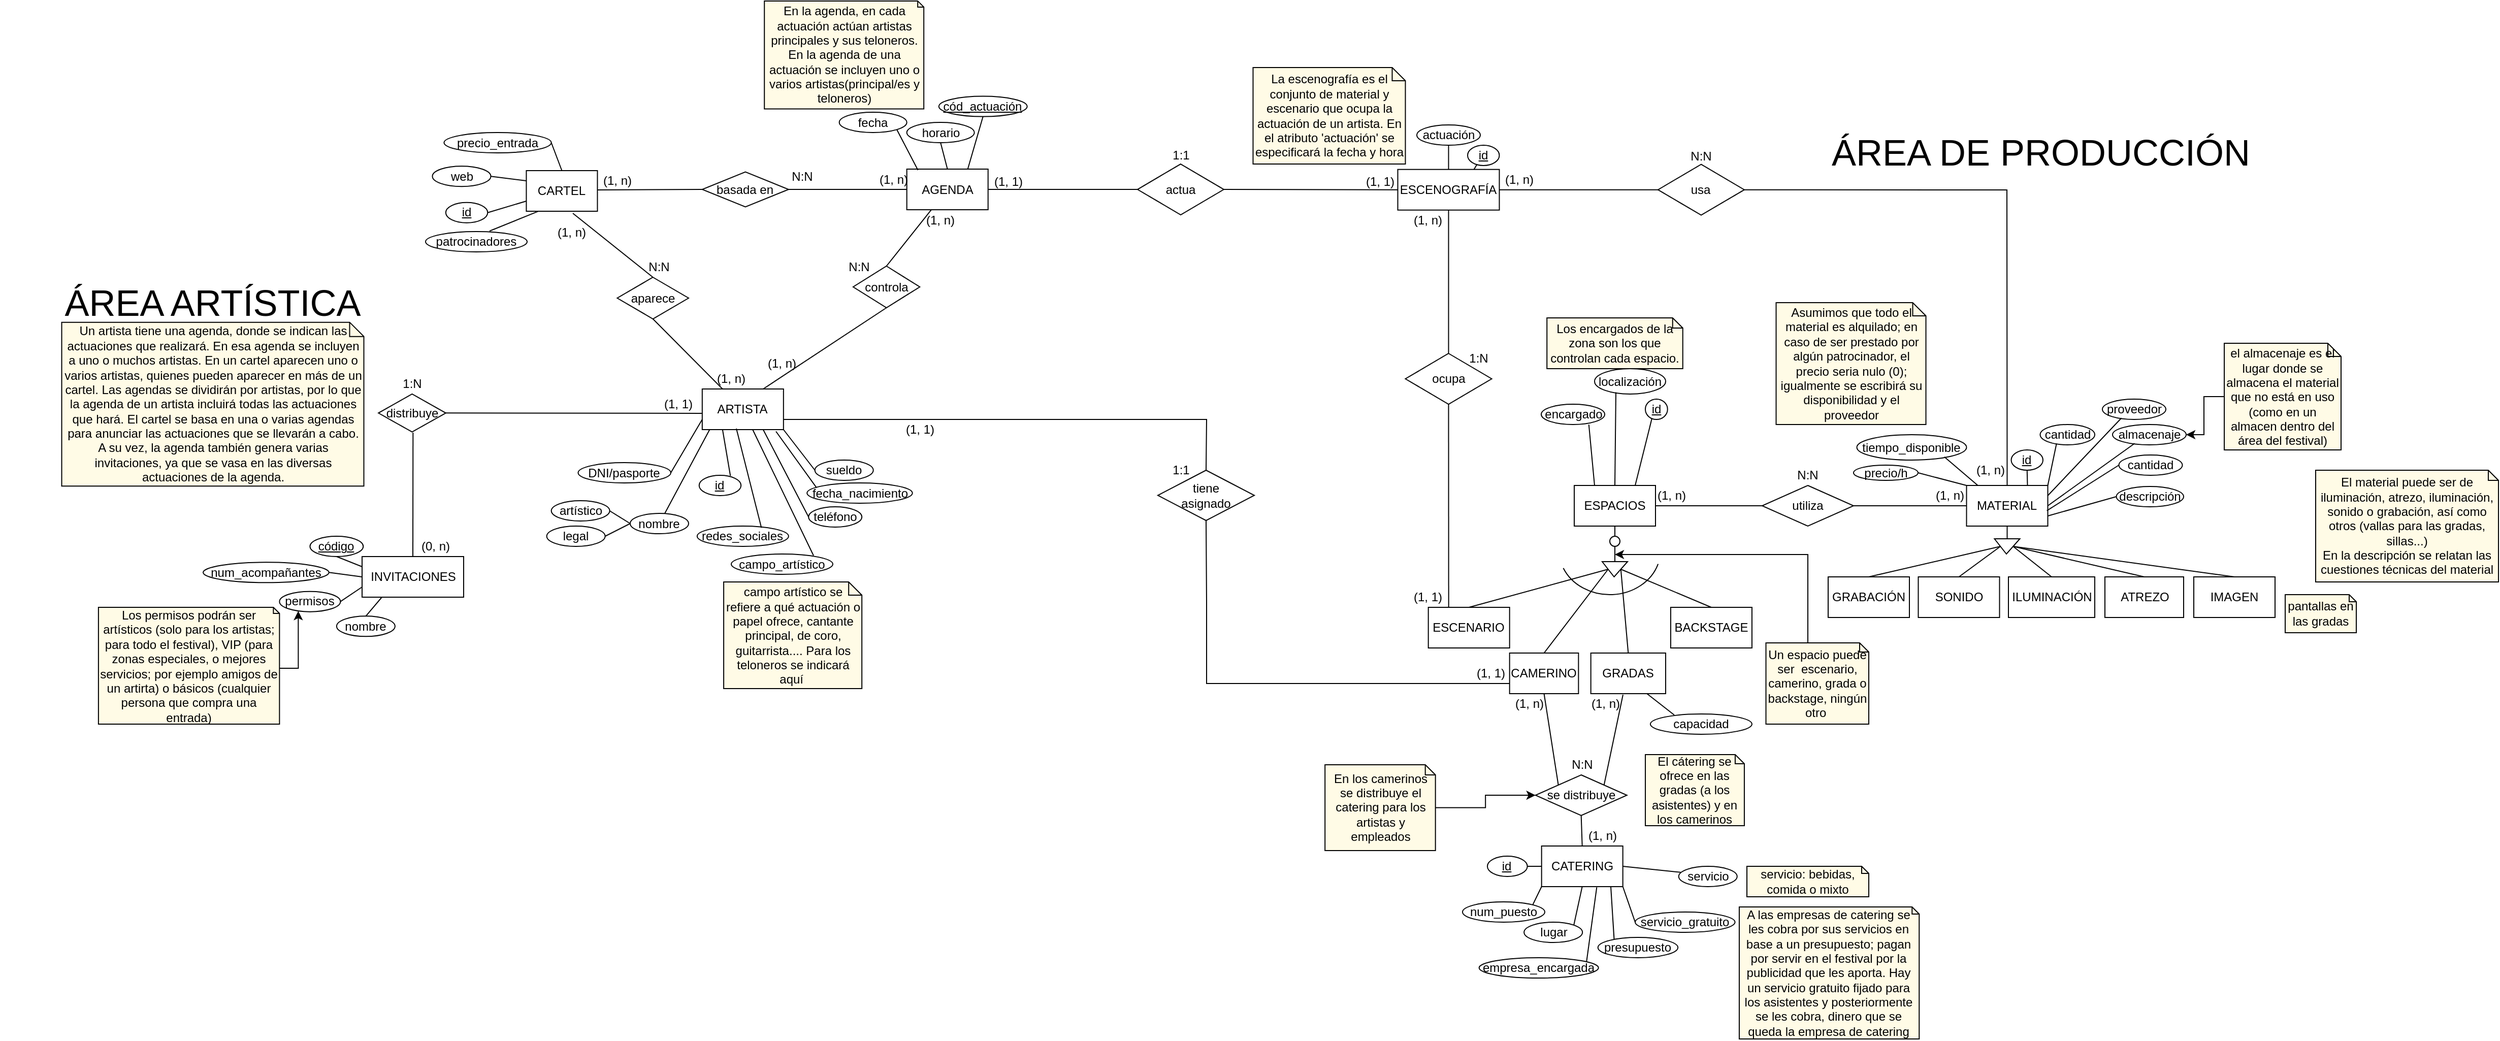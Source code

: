 <mxfile version="14.6.6" type="device"><diagram id="wHpsSQKOxJFCnORs4FpX" name="Page-1"><mxGraphModel dx="1376" dy="1711" grid="1" gridSize="10" guides="1" tooltips="1" connect="1" arrows="1" fold="1" page="1" pageScale="1" pageWidth="827" pageHeight="1169" math="0" shadow="0"><root><mxCell id="0"/><mxCell id="1" parent="0"/><mxCell id="lAFr23rKKSuZjU2SJJOA-1" value="ARTISTA" style="rounded=0;whiteSpace=wrap;html=1;" parent="1" vertex="1"><mxGeometry x="291.42" y="270" width="80" height="40" as="geometry"/></mxCell><mxCell id="lAFr23rKKSuZjU2SJJOA-2" value="CARTEL" style="rounded=0;whiteSpace=wrap;html=1;" parent="1" vertex="1"><mxGeometry x="118.23" y="55" width="70" height="40" as="geometry"/></mxCell><mxCell id="lAFr23rKKSuZjU2SJJOA-3" value="INVITACIONES" style="rounded=0;whiteSpace=wrap;html=1;" parent="1" vertex="1"><mxGeometry x="-43.5" y="435" width="100" height="40" as="geometry"/></mxCell><mxCell id="lAFr23rKKSuZjU2SJJOA-4" value="AGENDA" style="rounded=0;whiteSpace=wrap;html=1;" parent="1" vertex="1"><mxGeometry x="492.85" y="53.51" width="80" height="40" as="geometry"/></mxCell><mxCell id="lAFr23rKKSuZjU2SJJOA-45" value="MATERIAL" style="rounded=0;whiteSpace=wrap;html=1;" parent="1" vertex="1"><mxGeometry x="1536.25" y="365" width="80" height="40" as="geometry"/></mxCell><mxCell id="lAFr23rKKSuZjU2SJJOA-46" value="SONIDO" style="rounded=0;whiteSpace=wrap;html=1;" parent="1" vertex="1"><mxGeometry x="1488.75" y="455" width="80" height="40" as="geometry"/></mxCell><mxCell id="lAFr23rKKSuZjU2SJJOA-47" value="GRABACIÓN" style="rounded=0;whiteSpace=wrap;html=1;" parent="1" vertex="1"><mxGeometry x="1400" y="455" width="80" height="40" as="geometry"/></mxCell><mxCell id="lAFr23rKKSuZjU2SJJOA-48" value="ILUMINACIÓN" style="rounded=0;whiteSpace=wrap;html=1;" parent="1" vertex="1"><mxGeometry x="1577.5" y="455" width="85" height="40" as="geometry"/></mxCell><mxCell id="lAFr23rKKSuZjU2SJJOA-49" value="ESPACIOS" style="rounded=0;whiteSpace=wrap;html=1;" parent="1" vertex="1"><mxGeometry x="1150" y="365" width="80" height="40" as="geometry"/></mxCell><mxCell id="lAFr23rKKSuZjU2SJJOA-50" value="ESCENARIO" style="rounded=0;whiteSpace=wrap;html=1;" parent="1" vertex="1"><mxGeometry x="1006.34" y="485" width="80" height="40" as="geometry"/></mxCell><mxCell id="lAFr23rKKSuZjU2SJJOA-51" value="GRADAS" style="rounded=0;whiteSpace=wrap;html=1;" parent="1" vertex="1"><mxGeometry x="1166.34" y="530" width="73.66" height="40" as="geometry"/></mxCell><mxCell id="lAFr23rKKSuZjU2SJJOA-52" value="BACKSTAGE" style="rounded=0;whiteSpace=wrap;html=1;" parent="1" vertex="1"><mxGeometry x="1244.97" y="485" width="80" height="40" as="geometry"/></mxCell><mxCell id="lAFr23rKKSuZjU2SJJOA-53" value="CATERING" style="rounded=0;whiteSpace=wrap;html=1;" parent="1" vertex="1"><mxGeometry x="1117.84" y="720" width="80" height="40" as="geometry"/></mxCell><mxCell id="lAFr23rKKSuZjU2SJJOA-54" value="ESCENOGRAFÍA" style="rounded=0;whiteSpace=wrap;html=1;" parent="1" vertex="1"><mxGeometry x="976.25" y="53.84" width="100" height="40" as="geometry"/></mxCell><mxCell id="lAFr23rKKSuZjU2SJJOA-55" value="" style="endArrow=none;html=1;rounded=0;exitX=0.5;exitY=1;exitDx=0;exitDy=0;startArrow=none;" parent="1" source="ZpnFqnNZQAsO4K6QBseK-27" target="lAFr23rKKSuZjU2SJJOA-56" edge="1"><mxGeometry relative="1" as="geometry"><mxPoint x="1180" y="415" as="sourcePoint"/><mxPoint x="1190" y="425" as="targetPoint"/></mxGeometry></mxCell><mxCell id="lAFr23rKKSuZjU2SJJOA-56" value="" style="verticalLabelPosition=bottom;verticalAlign=top;html=1;shape=mxgraph.basic.acute_triangle;dx=0.53;rotation=-180;" parent="1" vertex="1"><mxGeometry x="1177.5" y="440" width="25" height="15" as="geometry"/></mxCell><mxCell id="lAFr23rKKSuZjU2SJJOA-57" value="" style="endArrow=none;html=1;rounded=0;exitX=0;exitY=0;exitDx=6.625;exitDy=7.5;exitPerimeter=0;entryX=0.5;entryY=0;entryDx=0;entryDy=0;" parent="1" source="lAFr23rKKSuZjU2SJJOA-56" target="lAFr23rKKSuZjU2SJJOA-51" edge="1"><mxGeometry relative="1" as="geometry"><mxPoint x="1130" y="455" as="sourcePoint"/><mxPoint x="1290" y="455" as="targetPoint"/></mxGeometry></mxCell><mxCell id="lAFr23rKKSuZjU2SJJOA-58" value="" style="endArrow=none;html=1;rounded=0;exitX=0;exitY=0;exitDx=19.125;exitDy=7.5;exitPerimeter=0;entryX=0.5;entryY=0;entryDx=0;entryDy=0;" parent="1" source="lAFr23rKKSuZjU2SJJOA-56" target="lAFr23rKKSuZjU2SJJOA-50" edge="1"><mxGeometry relative="1" as="geometry"><mxPoint x="1130" y="455" as="sourcePoint"/><mxPoint x="1290" y="455" as="targetPoint"/></mxGeometry></mxCell><mxCell id="lAFr23rKKSuZjU2SJJOA-59" value="" style="endArrow=none;html=1;rounded=0;entryX=0.5;entryY=0;entryDx=0;entryDy=0;exitX=0;exitY=0;exitDx=6.625;exitDy=7.5;exitPerimeter=0;" parent="1" source="lAFr23rKKSuZjU2SJJOA-56" target="lAFr23rKKSuZjU2SJJOA-52" edge="1"><mxGeometry relative="1" as="geometry"><mxPoint x="1200" y="455" as="sourcePoint"/><mxPoint x="1290" y="455" as="targetPoint"/></mxGeometry></mxCell><mxCell id="lAFr23rKKSuZjU2SJJOA-60" value="utiliza" style="shape=rhombus;perimeter=rhombusPerimeter;whiteSpace=wrap;html=1;align=center;" parent="1" vertex="1"><mxGeometry x="1335" y="365" width="90" height="40" as="geometry"/></mxCell><mxCell id="lAFr23rKKSuZjU2SJJOA-61" value="" style="endArrow=none;html=1;rounded=0;exitX=0.5;exitY=1;exitDx=0;exitDy=0;" parent="1" source="lAFr23rKKSuZjU2SJJOA-45" target="lAFr23rKKSuZjU2SJJOA-62" edge="1"><mxGeometry relative="1" as="geometry"><mxPoint x="1558.75" y="457.5" as="sourcePoint"/><mxPoint x="1558.75" y="477.5" as="targetPoint"/></mxGeometry></mxCell><mxCell id="lAFr23rKKSuZjU2SJJOA-62" value="" style="verticalLabelPosition=bottom;verticalAlign=top;html=1;shape=mxgraph.basic.acute_triangle;dx=0.53;rotation=-180;" parent="1" vertex="1"><mxGeometry x="1563.75" y="417.5" width="25" height="15" as="geometry"/></mxCell><mxCell id="lAFr23rKKSuZjU2SJJOA-63" value="" style="endArrow=none;html=1;rounded=0;exitX=0;exitY=0;exitDx=19.125;exitDy=7.5;exitPerimeter=0;entryX=0.5;entryY=0;entryDx=0;entryDy=0;" parent="1" source="lAFr23rKKSuZjU2SJJOA-62" target="lAFr23rKKSuZjU2SJJOA-46" edge="1"><mxGeometry relative="1" as="geometry"><mxPoint x="1526.25" y="497.5" as="sourcePoint"/><mxPoint x="1586.25" y="497.5" as="targetPoint"/></mxGeometry></mxCell><mxCell id="lAFr23rKKSuZjU2SJJOA-64" value="" style="endArrow=none;html=1;rounded=0;exitX=0;exitY=0;exitDx=19.125;exitDy=7.5;exitPerimeter=0;entryX=0.5;entryY=0;entryDx=0;entryDy=0;" parent="1" source="lAFr23rKKSuZjU2SJJOA-62" target="lAFr23rKKSuZjU2SJJOA-47" edge="1"><mxGeometry relative="1" as="geometry"><mxPoint x="1526.25" y="497.5" as="sourcePoint"/><mxPoint x="1496.25" y="497.5" as="targetPoint"/></mxGeometry></mxCell><mxCell id="lAFr23rKKSuZjU2SJJOA-65" value="" style="endArrow=none;html=1;rounded=0;entryX=0.5;entryY=0;entryDx=0;entryDy=0;exitX=0;exitY=0;exitDx=6.625;exitDy=7.5;exitPerimeter=0;" parent="1" source="lAFr23rKKSuZjU2SJJOA-62" target="lAFr23rKKSuZjU2SJJOA-48" edge="1"><mxGeometry relative="1" as="geometry"><mxPoint x="1596.25" y="497.5" as="sourcePoint"/><mxPoint x="1676.25" y="497.5" as="targetPoint"/></mxGeometry></mxCell><mxCell id="lAFr23rKKSuZjU2SJJOA-66" value="" style="endArrow=none;html=1;rounded=0;exitX=1;exitY=0.5;exitDx=0;exitDy=0;entryX=0;entryY=0.5;entryDx=0;entryDy=0;" parent="1" source="lAFr23rKKSuZjU2SJJOA-49" target="lAFr23rKKSuZjU2SJJOA-60" edge="1"><mxGeometry relative="1" as="geometry"><mxPoint x="1170" y="285" as="sourcePoint"/><mxPoint x="1330" y="285" as="targetPoint"/></mxGeometry></mxCell><mxCell id="lAFr23rKKSuZjU2SJJOA-67" value="" style="endArrow=none;html=1;rounded=0;exitX=1;exitY=0.5;exitDx=0;exitDy=0;entryX=0;entryY=0.5;entryDx=0;entryDy=0;" parent="1" source="lAFr23rKKSuZjU2SJJOA-60" target="lAFr23rKKSuZjU2SJJOA-45" edge="1"><mxGeometry relative="1" as="geometry"><mxPoint x="1170" y="285" as="sourcePoint"/><mxPoint x="1330" y="285" as="targetPoint"/></mxGeometry></mxCell><mxCell id="lAFr23rKKSuZjU2SJJOA-68" value="ocupa" style="shape=rhombus;perimeter=rhombusPerimeter;whiteSpace=wrap;html=1;align=center;" parent="1" vertex="1"><mxGeometry x="983.75" y="235" width="85" height="50" as="geometry"/></mxCell><mxCell id="lAFr23rKKSuZjU2SJJOA-69" value="" style="endArrow=none;html=1;rounded=0;entryX=0.5;entryY=0;entryDx=0;entryDy=0;exitX=1;exitY=0.5;exitDx=0;exitDy=0;" parent="1" source="7BMnyStVyAtj3TDrijPH-26" target="lAFr23rKKSuZjU2SJJOA-45" edge="1"><mxGeometry relative="1" as="geometry"><mxPoint x="1250" y="80" as="sourcePoint"/><mxPoint x="1330" y="515" as="targetPoint"/><Array as="points"><mxPoint x="1576" y="74"/></Array></mxGeometry></mxCell><mxCell id="lAFr23rKKSuZjU2SJJOA-70" value="" style="endArrow=none;html=1;rounded=0;exitX=0.5;exitY=1;exitDx=0;exitDy=0;entryX=0.5;entryY=0;entryDx=0;entryDy=0;" parent="1" source="lAFr23rKKSuZjU2SJJOA-54" target="lAFr23rKKSuZjU2SJJOA-68" edge="1"><mxGeometry relative="1" as="geometry"><mxPoint x="1452" y="155" as="sourcePoint"/><mxPoint x="1558.75" y="225" as="targetPoint"/></mxGeometry></mxCell><mxCell id="lAFr23rKKSuZjU2SJJOA-74" value="se distribuye" style="rhombus;whiteSpace=wrap;html=1;" parent="1" vertex="1"><mxGeometry x="1111.84" y="650" width="90" height="40" as="geometry"/></mxCell><mxCell id="lAFr23rKKSuZjU2SJJOA-75" value="" style="endArrow=none;html=1;exitX=1;exitY=0;exitDx=0;exitDy=0;" parent="1" source="lAFr23rKKSuZjU2SJJOA-74" edge="1"><mxGeometry width="50" height="50" relative="1" as="geometry"><mxPoint x="1471.34" y="610" as="sourcePoint"/><mxPoint x="1198" y="571" as="targetPoint"/></mxGeometry></mxCell><mxCell id="lAFr23rKKSuZjU2SJJOA-76" value="" style="endArrow=none;html=1;exitX=0.5;exitY=1;exitDx=0;exitDy=0;entryX=0.5;entryY=0;entryDx=0;entryDy=0;" parent="1" source="lAFr23rKKSuZjU2SJJOA-74" target="lAFr23rKKSuZjU2SJJOA-53" edge="1"><mxGeometry width="50" height="50" relative="1" as="geometry"><mxPoint x="1180.59" y="690" as="sourcePoint"/><mxPoint x="1477.59" y="610" as="targetPoint"/></mxGeometry></mxCell><mxCell id="lAFr23rKKSuZjU2SJJOA-77" value="" style="endArrow=none;html=1;rounded=0;exitX=0.5;exitY=1;exitDx=0;exitDy=0;entryX=0.25;entryY=0;entryDx=0;entryDy=0;" parent="1" source="lAFr23rKKSuZjU2SJJOA-68" target="lAFr23rKKSuZjU2SJJOA-50" edge="1"><mxGeometry relative="1" as="geometry"><mxPoint x="1425" y="290" as="sourcePoint"/><mxPoint x="1558.75" y="375" as="targetPoint"/></mxGeometry></mxCell><mxCell id="lAFr23rKKSuZjU2SJJOA-78" value="La escenografía es el conjunto de material y escenario que ocupa la actuación de un artista. En el atributo 'actuación' se especificará la fecha y hora" style="shape=note;size=13;whiteSpace=wrap;html=1;fillColor=#FFFBE6;" parent="1" vertex="1"><mxGeometry x="833.75" y="-46.49" width="150" height="95" as="geometry"/></mxCell><mxCell id="lAFr23rKKSuZjU2SJJOA-80" value="El material puede ser de iluminación, atrezo, iluminación, sonido o grabación, así como otros (vallas para las gradas, sillas...)&lt;br&gt;En la descripción se relatan las cuestiones técnicas del material" style="shape=note;size=10;whiteSpace=wrap;html=1;fillColor=#FFFBE6;" parent="1" vertex="1"><mxGeometry x="1880" y="350" width="180" height="110" as="geometry"/></mxCell><mxCell id="lAFr23rKKSuZjU2SJJOA-83" style="edgeStyle=orthogonalEdgeStyle;rounded=0;orthogonalLoop=1;jettySize=auto;html=1;" parent="1" source="lAFr23rKKSuZjU2SJJOA-82" edge="1"><mxGeometry relative="1" as="geometry"><mxPoint x="1190" y="433" as="targetPoint"/><Array as="points"><mxPoint x="1380" y="570"/><mxPoint x="1380" y="433"/></Array></mxGeometry></mxCell><mxCell id="lAFr23rKKSuZjU2SJJOA-82" value="Un espacio puede ser&amp;nbsp; escenario, camerino, grada o backstage, ningún otro&amp;nbsp;" style="shape=note;size=9;whiteSpace=wrap;html=1;fillColor=#FFFBE6;" parent="1" vertex="1"><mxGeometry x="1338.75" y="520" width="101.25" height="80" as="geometry"/></mxCell><mxCell id="lAFr23rKKSuZjU2SJJOA-85" style="edgeStyle=orthogonalEdgeStyle;rounded=0;orthogonalLoop=1;jettySize=auto;html=1;entryX=0;entryY=0.5;entryDx=0;entryDy=0;" parent="1" source="lAFr23rKKSuZjU2SJJOA-84" target="lAFr23rKKSuZjU2SJJOA-74" edge="1"><mxGeometry relative="1" as="geometry"/></mxCell><mxCell id="lAFr23rKKSuZjU2SJJOA-84" value="En los camerinos se distribuye el catering para los artistas y empleados" style="shape=note;size=10;whiteSpace=wrap;html=1;fillColor=#FFFBE6;" parent="1" vertex="1"><mxGeometry x="904.59" y="640" width="108.75" height="84.5" as="geometry"/></mxCell><mxCell id="P6zloxRCI6d_RbfvAFW0-1" value="&lt;span&gt;CAMERINO&lt;/span&gt;" style="rounded=0;whiteSpace=wrap;html=1;" parent="1" vertex="1"><mxGeometry x="1086.34" y="530" width="67.84" height="40" as="geometry"/></mxCell><mxCell id="P6zloxRCI6d_RbfvAFW0-2" value="" style="endArrow=none;html=1;exitX=0.5;exitY=0;exitDx=0;exitDy=0;entryX=0;entryY=0;entryDx=19.125;entryDy=7.5;entryPerimeter=0;" parent="1" source="P6zloxRCI6d_RbfvAFW0-1" target="lAFr23rKKSuZjU2SJJOA-56" edge="1"><mxGeometry width="50" height="50" relative="1" as="geometry"><mxPoint x="1310" y="470" as="sourcePoint"/><mxPoint x="1180" y="450" as="targetPoint"/></mxGeometry></mxCell><mxCell id="P6zloxRCI6d_RbfvAFW0-9" value="" style="verticalLabelPosition=bottom;verticalAlign=top;html=1;shape=mxgraph.basic.arc;startAngle=0.3;endAngle=0.684;fillColor=#FFFBE6;" parent="1" vertex="1"><mxGeometry x="1135" y="385" width="100" height="87.5" as="geometry"/></mxCell><mxCell id="P6zloxRCI6d_RbfvAFW0-13" value="IMAGEN" style="rounded=0;whiteSpace=wrap;html=1;" parent="1" vertex="1"><mxGeometry x="1760" y="455" width="80" height="40" as="geometry"/></mxCell><mxCell id="P6zloxRCI6d_RbfvAFW0-14" value="" style="endArrow=none;html=1;exitX=0.5;exitY=0;exitDx=0;exitDy=0;entryX=0;entryY=0;entryDx=6.625;entryDy=7.5;entryPerimeter=0;" parent="1" source="P6zloxRCI6d_RbfvAFW0-13" target="lAFr23rKKSuZjU2SJJOA-62" edge="1"><mxGeometry width="50" height="50" relative="1" as="geometry"><mxPoint x="2158.75" y="555" as="sourcePoint"/><mxPoint x="1890" y="510" as="targetPoint"/></mxGeometry></mxCell><mxCell id="P6zloxRCI6d_RbfvAFW0-15" value="pantallas en las gradas" style="shape=note;size=7;whiteSpace=wrap;html=1;fillColor=#FFFBE6;" parent="1" vertex="1"><mxGeometry x="1850" y="472.5" width="70" height="37.5" as="geometry"/></mxCell><mxCell id="P6zloxRCI6d_RbfvAFW0-16" value="El cátering se ofrece en las gradas (a los asistentes) y en los camerinos" style="shape=note;size=9;whiteSpace=wrap;html=1;fillColor=#FFFBE6;" parent="1" vertex="1"><mxGeometry x="1220" y="630" width="97.47" height="70" as="geometry"/></mxCell><mxCell id="P6zloxRCI6d_RbfvAFW0-17" value="nombre" style="ellipse;whiteSpace=wrap;html=1;align=center;fillColor=#FFFFFF;" parent="1" vertex="1"><mxGeometry x="220.48" y="392.5" width="57.5" height="20" as="geometry"/></mxCell><mxCell id="P6zloxRCI6d_RbfvAFW0-18" value="legal" style="ellipse;whiteSpace=wrap;html=1;align=center;fillColor=#FFFFFF;" parent="1" vertex="1"><mxGeometry x="138.32" y="405" width="57.5" height="20" as="geometry"/></mxCell><mxCell id="P6zloxRCI6d_RbfvAFW0-19" value="artístico" style="ellipse;whiteSpace=wrap;html=1;align=center;fillColor=#FFFFFF;" parent="1" vertex="1"><mxGeometry x="142.82" y="380" width="57.5" height="20" as="geometry"/></mxCell><mxCell id="P6zloxRCI6d_RbfvAFW0-20" value="&lt;u&gt;id&lt;/u&gt;" style="ellipse;whiteSpace=wrap;html=1;align=center;fillColor=#FFFFFF;" parent="1" vertex="1"><mxGeometry x="288.37" y="355" width="41.25" height="20" as="geometry"/></mxCell><mxCell id="P6zloxRCI6d_RbfvAFW0-21" value="DNI/pasporte" style="ellipse;whiteSpace=wrap;html=1;align=center;fillColor=#FFFFFF;" parent="1" vertex="1"><mxGeometry x="169.23" y="342.5" width="91.25" height="20" as="geometry"/></mxCell><mxCell id="P6zloxRCI6d_RbfvAFW0-22" value="fecha_nacimiento" style="ellipse;whiteSpace=wrap;html=1;align=center;fillColor=#FFFFFF;" parent="1" vertex="1"><mxGeometry x="394.6" y="362.5" width="103.75" height="20" as="geometry"/></mxCell><mxCell id="P6zloxRCI6d_RbfvAFW0-23" value="redes_sociales" style="ellipse;whiteSpace=wrap;html=1;align=center;fillColor=#FFFFFF;" parent="1" vertex="1"><mxGeometry x="286.42" y="405.0" width="90" height="20" as="geometry"/></mxCell><mxCell id="P6zloxRCI6d_RbfvAFW0-24" value="teléfono" style="ellipse;whiteSpace=wrap;html=1;align=center;fillColor=#FFFFFF;" parent="1" vertex="1"><mxGeometry x="396.1" y="386" width="52.5" height="20" as="geometry"/></mxCell><mxCell id="P6zloxRCI6d_RbfvAFW0-28" value="" style="endArrow=none;html=1;exitX=0.75;exitY=1;exitDx=0;exitDy=0;entryX=0;entryY=0.5;entryDx=0;entryDy=0;" parent="1" source="lAFr23rKKSuZjU2SJJOA-1" target="P6zloxRCI6d_RbfvAFW0-24" edge="1"><mxGeometry width="50" height="50" relative="1" as="geometry"><mxPoint x="386.79" y="847.5" as="sourcePoint"/><mxPoint x="445.62" y="372.5" as="targetPoint"/></mxGeometry></mxCell><mxCell id="P6zloxRCI6d_RbfvAFW0-29" value="" style="endArrow=none;html=1;exitX=1;exitY=0.5;exitDx=0;exitDy=0;entryX=0;entryY=0.5;entryDx=0;entryDy=0;" parent="1" source="P6zloxRCI6d_RbfvAFW0-19" target="P6zloxRCI6d_RbfvAFW0-17" edge="1"><mxGeometry width="50" height="50" relative="1" as="geometry"><mxPoint x="-34.763" y="290.621" as="sourcePoint"/><mxPoint x="83.23" y="296" as="targetPoint"/></mxGeometry></mxCell><mxCell id="P6zloxRCI6d_RbfvAFW0-30" value="" style="endArrow=none;html=1;exitX=0;exitY=0.5;exitDx=0;exitDy=0;entryX=1;entryY=0.5;entryDx=0;entryDy=0;" parent="1" source="P6zloxRCI6d_RbfvAFW0-17" target="P6zloxRCI6d_RbfvAFW0-18" edge="1"><mxGeometry width="50" height="50" relative="1" as="geometry"><mxPoint x="-34.763" y="311.379" as="sourcePoint"/><mxPoint x="23.23" y="311" as="targetPoint"/></mxGeometry></mxCell><mxCell id="P6zloxRCI6d_RbfvAFW0-35" value="sueldo" style="ellipse;whiteSpace=wrap;html=1;align=center;fillColor=#FFFFFF;" parent="1" vertex="1"><mxGeometry x="402.35" y="340" width="57.5" height="20" as="geometry"/></mxCell><mxCell id="P6zloxRCI6d_RbfvAFW0-36" value="campo_artístico" style="ellipse;whiteSpace=wrap;html=1;align=center;fillColor=#FFFFFF;" parent="1" vertex="1"><mxGeometry x="320.0" y="432.5" width="100" height="20" as="geometry"/></mxCell><mxCell id="P6zloxRCI6d_RbfvAFW0-37" value="campo artístico se refiere a qué actuación o papel ofrece, cantante principal, de coro, guitarrista.... Para los teloneros se indicará aquí&amp;nbsp;" style="shape=note;size=13;whiteSpace=wrap;html=1;fillColor=#FFFBE6;" parent="1" vertex="1"><mxGeometry x="312.55" y="460" width="136.05" height="105" as="geometry"/></mxCell><mxCell id="P6zloxRCI6d_RbfvAFW0-39" value="" style="endArrow=none;html=1;rounded=0;exitX=0;exitY=0.5;exitDx=0;exitDy=0;entryX=1;entryY=1;entryDx=0;entryDy=0;" parent="1" source="P6zloxRCI6d_RbfvAFW0-35" target="lAFr23rKKSuZjU2SJJOA-1" edge="1"><mxGeometry relative="1" as="geometry"><mxPoint x="461.87" y="722.5" as="sourcePoint"/><mxPoint x="401.35" y="846.82" as="targetPoint"/></mxGeometry></mxCell><mxCell id="P6zloxRCI6d_RbfvAFW0-40" value="" style="endArrow=none;html=1;rounded=0;exitX=0.746;exitY=0.026;exitDx=0;exitDy=0;entryX=0.25;entryY=1;entryDx=0;entryDy=0;exitPerimeter=0;" parent="1" source="P6zloxRCI6d_RbfvAFW0-20" target="lAFr23rKKSuZjU2SJJOA-1" edge="1"><mxGeometry relative="1" as="geometry"><mxPoint x="461.87" y="722.5" as="sourcePoint"/><mxPoint x="326.79" y="847.5" as="targetPoint"/></mxGeometry></mxCell><mxCell id="P6zloxRCI6d_RbfvAFW0-41" value="" style="endArrow=none;html=1;rounded=0;exitX=0.703;exitY=0.082;exitDx=0;exitDy=0;entryX=0.42;entryY=0.975;entryDx=0;entryDy=0;entryPerimeter=0;exitPerimeter=0;" parent="1" source="P6zloxRCI6d_RbfvAFW0-23" target="lAFr23rKKSuZjU2SJJOA-1" edge="1"><mxGeometry relative="1" as="geometry"><mxPoint x="461.87" y="722.5" as="sourcePoint"/><mxPoint x="346.79" y="847.5" as="targetPoint"/></mxGeometry></mxCell><mxCell id="P6zloxRCI6d_RbfvAFW0-42" value="" style="endArrow=none;html=1;rounded=0;exitX=0.81;exitY=0.074;exitDx=0;exitDy=0;exitPerimeter=0;" parent="1" source="P6zloxRCI6d_RbfvAFW0-36" target="lAFr23rKKSuZjU2SJJOA-1" edge="1"><mxGeometry relative="1" as="geometry"><mxPoint x="461.87" y="722.5" as="sourcePoint"/><mxPoint x="366.79" y="847.5" as="targetPoint"/></mxGeometry></mxCell><mxCell id="P6zloxRCI6d_RbfvAFW0-44" value="" style="endArrow=none;html=1;rounded=0;exitX=0.091;exitY=0.24;exitDx=0;exitDy=0;entryX=0.907;entryY=1.044;entryDx=0;entryDy=0;entryPerimeter=0;exitPerimeter=0;" parent="1" source="P6zloxRCI6d_RbfvAFW0-22" target="lAFr23rKKSuZjU2SJJOA-1" edge="1"><mxGeometry relative="1" as="geometry"><mxPoint x="247.87" y="807.5" as="sourcePoint"/><mxPoint x="391" y="840" as="targetPoint"/></mxGeometry></mxCell><mxCell id="P6zloxRCI6d_RbfvAFW0-47" value="" style="endArrow=none;html=1;rounded=0;entryX=0.092;entryY=0.996;entryDx=0;entryDy=0;entryPerimeter=0;" parent="1" source="P6zloxRCI6d_RbfvAFW0-17" target="lAFr23rKKSuZjU2SJJOA-1" edge="1"><mxGeometry relative="1" as="geometry"><mxPoint x="278" y="403" as="sourcePoint"/><mxPoint x="326.79" y="857.5" as="targetPoint"/></mxGeometry></mxCell><mxCell id="P6zloxRCI6d_RbfvAFW0-48" value="" style="endArrow=none;html=1;rounded=0;exitX=1;exitY=0.5;exitDx=0;exitDy=0;entryX=0;entryY=0.75;entryDx=0;entryDy=0;" parent="1" source="P6zloxRCI6d_RbfvAFW0-21" edge="1" target="lAFr23rKKSuZjU2SJJOA-1"><mxGeometry relative="1" as="geometry"><mxPoint x="518.03" y="847.5" as="sourcePoint"/><mxPoint x="408.03" y="847.5" as="targetPoint"/></mxGeometry></mxCell><mxCell id="P6zloxRCI6d_RbfvAFW0-49" value="localización" style="ellipse;whiteSpace=wrap;html=1;align=center;fillColor=#FFFFFF;" parent="1" vertex="1"><mxGeometry x="1170" y="250" width="70" height="25" as="geometry"/></mxCell><mxCell id="P6zloxRCI6d_RbfvAFW0-50" value="" style="endArrow=none;html=1;rounded=0;exitX=0.3;exitY=0.932;exitDx=0;exitDy=0;entryX=0.5;entryY=0;entryDx=0;entryDy=0;exitPerimeter=0;" parent="1" source="P6zloxRCI6d_RbfvAFW0-49" target="lAFr23rKKSuZjU2SJJOA-49" edge="1"><mxGeometry relative="1" as="geometry"><mxPoint x="1655" y="125" as="sourcePoint"/><mxPoint x="1600" y="240" as="targetPoint"/></mxGeometry></mxCell><mxCell id="P6zloxRCI6d_RbfvAFW0-51" value="&lt;u&gt;id&lt;/u&gt;" style="ellipse;whiteSpace=wrap;html=1;align=center;fillColor=#FFFFFF;" parent="1" vertex="1"><mxGeometry x="1220" y="280" width="21.87" height="20" as="geometry"/></mxCell><mxCell id="P6zloxRCI6d_RbfvAFW0-52" value="" style="endArrow=none;html=1;rounded=0;exitX=0.3;exitY=0.932;exitDx=0;exitDy=0;entryX=0.75;entryY=0;entryDx=0;entryDy=0;exitPerimeter=0;" parent="1" source="P6zloxRCI6d_RbfvAFW0-51" target="lAFr23rKKSuZjU2SJJOA-49" edge="1"><mxGeometry relative="1" as="geometry"><mxPoint x="1687.96" y="159.96" as="sourcePoint"/><mxPoint x="1207.68" y="365.0" as="targetPoint"/></mxGeometry></mxCell><mxCell id="P6zloxRCI6d_RbfvAFW0-57" value="&lt;u&gt;id&lt;/u&gt;" style="ellipse;whiteSpace=wrap;html=1;align=center;fillColor=#FFFFFF;" parent="1" vertex="1"><mxGeometry x="1580.25" y="330" width="31.25" height="20" as="geometry"/></mxCell><mxCell id="P6zloxRCI6d_RbfvAFW0-58" value="" style="endArrow=none;html=1;rounded=0;entryX=0.75;entryY=0;entryDx=0;entryDy=0;exitX=0.5;exitY=1;exitDx=0;exitDy=0;" parent="1" source="P6zloxRCI6d_RbfvAFW0-57" target="lAFr23rKKSuZjU2SJJOA-45" edge="1"><mxGeometry relative="1" as="geometry"><mxPoint x="1596" y="349" as="sourcePoint"/><mxPoint x="1612.5" y="365.0" as="targetPoint"/></mxGeometry></mxCell><mxCell id="P6zloxRCI6d_RbfvAFW0-59" value="cantidad" style="ellipse;whiteSpace=wrap;html=1;align=center;fillColor=#FFFFFF;" parent="1" vertex="1"><mxGeometry x="1608.75" y="305" width="53.75" height="20" as="geometry"/></mxCell><mxCell id="P6zloxRCI6d_RbfvAFW0-60" value="" style="endArrow=none;html=1;rounded=0;exitX=0.3;exitY=0.932;exitDx=0;exitDy=0;entryX=1;entryY=0;entryDx=0;entryDy=0;exitPerimeter=0;" parent="1" source="P6zloxRCI6d_RbfvAFW0-59" target="lAFr23rKKSuZjU2SJJOA-45" edge="1"><mxGeometry relative="1" as="geometry"><mxPoint x="2100.46" y="169.96" as="sourcePoint"/><mxPoint x="1632.5" y="365.0" as="targetPoint"/></mxGeometry></mxCell><mxCell id="P6zloxRCI6d_RbfvAFW0-62" value="proveedor" style="ellipse;whiteSpace=wrap;html=1;align=center;fillColor=#FFFFFF;" parent="1" vertex="1"><mxGeometry x="1670" y="280" width="62.5" height="20" as="geometry"/></mxCell><mxCell id="P6zloxRCI6d_RbfvAFW0-63" value="" style="endArrow=none;html=1;rounded=0;exitX=0.3;exitY=0.932;exitDx=0;exitDy=0;entryX=1;entryY=0.25;entryDx=0;entryDy=0;exitPerimeter=0;" parent="1" source="P6zloxRCI6d_RbfvAFW0-62" target="lAFr23rKKSuZjU2SJJOA-45" edge="1"><mxGeometry relative="1" as="geometry"><mxPoint x="2110.46" y="179.96" as="sourcePoint"/><mxPoint x="1642.5" y="375.0" as="targetPoint"/></mxGeometry></mxCell><mxCell id="P6zloxRCI6d_RbfvAFW0-64" value="almacenaje" style="ellipse;whiteSpace=wrap;html=1;align=center;fillColor=#FFFFFF;" parent="1" vertex="1"><mxGeometry x="1680" y="305" width="72.5" height="20" as="geometry"/></mxCell><mxCell id="P6zloxRCI6d_RbfvAFW0-65" value="" style="endArrow=none;html=1;rounded=0;exitX=0.3;exitY=0.932;exitDx=0;exitDy=0;entryX=1;entryY=0.5;entryDx=0;entryDy=0;exitPerimeter=0;" parent="1" source="P6zloxRCI6d_RbfvAFW0-64" target="lAFr23rKKSuZjU2SJJOA-45" edge="1"><mxGeometry relative="1" as="geometry"><mxPoint x="2120.46" y="189.96" as="sourcePoint"/><mxPoint x="1652.5" y="385.0" as="targetPoint"/></mxGeometry></mxCell><mxCell id="P6zloxRCI6d_RbfvAFW0-66" value="cantidad" style="ellipse;whiteSpace=wrap;html=1;align=center;fillColor=#FFFFFF;" parent="1" vertex="1"><mxGeometry x="1686.25" y="335" width="62.5" height="20" as="geometry"/></mxCell><mxCell id="P6zloxRCI6d_RbfvAFW0-67" value="" style="endArrow=none;html=1;rounded=0;exitX=0;exitY=0.5;exitDx=0;exitDy=0;entryX=0.989;entryY=0.621;entryDx=0;entryDy=0;entryPerimeter=0;" parent="1" source="P6zloxRCI6d_RbfvAFW0-66" target="lAFr23rKKSuZjU2SJJOA-45" edge="1"><mxGeometry relative="1" as="geometry"><mxPoint x="2130.46" y="199.96" as="sourcePoint"/><mxPoint x="1662.5" y="395.0" as="targetPoint"/></mxGeometry></mxCell><mxCell id="P6zloxRCI6d_RbfvAFW0-75" style="edgeStyle=orthogonalEdgeStyle;rounded=0;orthogonalLoop=1;jettySize=auto;html=1;entryX=1;entryY=0.5;entryDx=0;entryDy=0;" parent="1" source="P6zloxRCI6d_RbfvAFW0-68" target="P6zloxRCI6d_RbfvAFW0-64" edge="1"><mxGeometry relative="1" as="geometry"/></mxCell><mxCell id="P6zloxRCI6d_RbfvAFW0-68" value="el almacenaje es el lugar donde se almacena el material que no está en uso (como en un almacen dentro del área del festival)" style="shape=note;size=13;whiteSpace=wrap;html=1;fillColor=#FFFBE6;" parent="1" vertex="1"><mxGeometry x="1790" y="225" width="115" height="105" as="geometry"/></mxCell><mxCell id="P6zloxRCI6d_RbfvAFW0-70" value="precio/h" style="ellipse;whiteSpace=wrap;html=1;align=center;fillColor=#FFFFFF;" parent="1" vertex="1"><mxGeometry x="1425" y="345" width="63.5" height="15" as="geometry"/></mxCell><mxCell id="P6zloxRCI6d_RbfvAFW0-71" value="" style="endArrow=none;html=1;rounded=0;exitX=1;exitY=0.5;exitDx=0;exitDy=0;entryX=0;entryY=0;entryDx=0;entryDy=0;" parent="1" source="P6zloxRCI6d_RbfvAFW0-70" target="lAFr23rKKSuZjU2SJJOA-45" edge="1"><mxGeometry relative="1" as="geometry"><mxPoint x="2001" y="127.48" as="sourcePoint"/><mxPoint x="1552.14" y="367.52" as="targetPoint"/></mxGeometry></mxCell><mxCell id="P6zloxRCI6d_RbfvAFW0-72" value="tiempo_disponible" style="ellipse;whiteSpace=wrap;html=1;align=center;fillColor=#FFFFFF;" parent="1" vertex="1"><mxGeometry x="1428.25" y="315" width="108" height="25" as="geometry"/></mxCell><mxCell id="P6zloxRCI6d_RbfvAFW0-73" value="" style="endArrow=none;html=1;rounded=0;exitX=0.798;exitY=0.877;exitDx=0;exitDy=0;entryX=0.141;entryY=0.004;entryDx=0;entryDy=0;exitPerimeter=0;entryPerimeter=0;" parent="1" source="P6zloxRCI6d_RbfvAFW0-72" target="lAFr23rKKSuZjU2SJJOA-45" edge="1"><mxGeometry relative="1" as="geometry"><mxPoint x="1946.75" y="139.98" as="sourcePoint"/><mxPoint x="1502" y="377.5" as="targetPoint"/></mxGeometry></mxCell><mxCell id="P6zloxRCI6d_RbfvAFW0-74" value="Asumimos que todo el material es alquilado; en caso de ser prestado por algún patrocinador, el precio seria nulo (0); igualmente se escribirá su disponibilidad y el proveedor" style="shape=note;size=13;whiteSpace=wrap;html=1;fillColor=#FFFBE6;" parent="1" vertex="1"><mxGeometry x="1348.76" y="185" width="147.5" height="120" as="geometry"/></mxCell><mxCell id="P6zloxRCI6d_RbfvAFW0-76" value="encargado" style="ellipse;whiteSpace=wrap;html=1;align=center;fillColor=#FFFFFF;" parent="1" vertex="1"><mxGeometry x="1117.5" y="285" width="62.5" height="20" as="geometry"/></mxCell><mxCell id="P6zloxRCI6d_RbfvAFW0-77" value="" style="endArrow=none;html=1;rounded=0;exitX=0.75;exitY=1.002;exitDx=0;exitDy=0;entryX=0.25;entryY=0;entryDx=0;entryDy=0;exitPerimeter=0;" parent="1" source="P6zloxRCI6d_RbfvAFW0-76" target="lAFr23rKKSuZjU2SJJOA-49" edge="1"><mxGeometry relative="1" as="geometry"><mxPoint x="1575.46" y="149.96" as="sourcePoint"/><mxPoint x="1107.5" y="345.0" as="targetPoint"/></mxGeometry></mxCell><mxCell id="P6zloxRCI6d_RbfvAFW0-79" value="" style="endArrow=none;html=1;rounded=0;entryX=0;entryY=0.5;entryDx=0;entryDy=0;exitX=1;exitY=0.5;exitDx=0;exitDy=0;" parent="1" source="ZpnFqnNZQAsO4K6QBseK-10" target="lAFr23rKKSuZjU2SJJOA-54" edge="1"><mxGeometry relative="1" as="geometry"><mxPoint x="808" y="80" as="sourcePoint"/><mxPoint x="960" y="130" as="targetPoint"/></mxGeometry></mxCell><mxCell id="P6zloxRCI6d_RbfvAFW0-80" value="actuación" style="ellipse;whiteSpace=wrap;html=1;align=center;fillColor=#FFFFFF;" parent="1" vertex="1"><mxGeometry x="995" y="10" width="62.5" height="20" as="geometry"/></mxCell><mxCell id="P6zloxRCI6d_RbfvAFW0-81" value="" style="endArrow=none;html=1;rounded=0;exitX=0.5;exitY=1;exitDx=0;exitDy=0;entryX=0.5;entryY=0;entryDx=0;entryDy=0;" parent="1" source="P6zloxRCI6d_RbfvAFW0-80" target="lAFr23rKKSuZjU2SJJOA-54" edge="1"><mxGeometry relative="1" as="geometry"><mxPoint x="1466.71" y="-145.04" as="sourcePoint"/><mxPoint x="1072.5" y="70" as="targetPoint"/></mxGeometry></mxCell><mxCell id="P6zloxRCI6d_RbfvAFW0-85" value="Los encargados de la zona son los que controlan cada espacio." style="shape=note;size=10;whiteSpace=wrap;html=1;fillColor=#FFFBE6;" parent="1" vertex="1"><mxGeometry x="1123.12" y="200" width="133.75" height="50" as="geometry"/></mxCell><mxCell id="P6zloxRCI6d_RbfvAFW0-86" value="presupuesto" style="ellipse;whiteSpace=wrap;html=1;align=center;fillColor=#FFFFFF;" parent="1" vertex="1"><mxGeometry x="1173.34" y="810" width="78.75" height="20" as="geometry"/></mxCell><mxCell id="P6zloxRCI6d_RbfvAFW0-87" value="servicio: bebidas, comida o mixto" style="shape=note;size=7;whiteSpace=wrap;html=1;fillColor=#FFFBE6;" parent="1" vertex="1"><mxGeometry x="1320" y="740" width="120" height="30" as="geometry"/></mxCell><mxCell id="P6zloxRCI6d_RbfvAFW0-88" value="" style="endArrow=none;html=1;exitX=0.202;exitY=0.078;exitDx=0;exitDy=0;entryX=0.852;entryY=1;entryDx=0;entryDy=0;entryPerimeter=0;exitPerimeter=0;" parent="1" source="P6zloxRCI6d_RbfvAFW0-86" target="lAFr23rKKSuZjU2SJJOA-53" edge="1"><mxGeometry width="50" height="50" relative="1" as="geometry"><mxPoint x="1708.09" y="750" as="sourcePoint"/><mxPoint x="1188.09" y="780" as="targetPoint"/></mxGeometry></mxCell><mxCell id="P6zloxRCI6d_RbfvAFW0-89" value="empresa_encargada" style="ellipse;whiteSpace=wrap;html=1;align=center;fillColor=#FFFFFF;" parent="1" vertex="1"><mxGeometry x="1056.34" y="830" width="117.5" height="20" as="geometry"/></mxCell><mxCell id="P6zloxRCI6d_RbfvAFW0-90" value="" style="endArrow=none;html=1;exitX=0.9;exitY=0.201;exitDx=0;exitDy=0;entryX=0.679;entryY=1.017;entryDx=0;entryDy=0;exitPerimeter=0;entryPerimeter=0;" parent="1" source="P6zloxRCI6d_RbfvAFW0-89" target="lAFr23rKKSuZjU2SJJOA-53" edge="1"><mxGeometry width="50" height="50" relative="1" as="geometry"><mxPoint x="1708.09" y="750" as="sourcePoint"/><mxPoint x="1158.09" y="765" as="targetPoint"/></mxGeometry></mxCell><mxCell id="P6zloxRCI6d_RbfvAFW0-91" value="servicio" style="ellipse;whiteSpace=wrap;html=1;align=center;fillColor=#FFFFFF;direction=west;" parent="1" vertex="1"><mxGeometry x="1252.87" y="740" width="57.5" height="20" as="geometry"/></mxCell><mxCell id="P6zloxRCI6d_RbfvAFW0-92" value="" style="endArrow=none;html=1;exitX=0.967;exitY=0.707;exitDx=0;exitDy=0;entryX=1;entryY=0.5;entryDx=0;entryDy=0;exitPerimeter=0;" parent="1" source="P6zloxRCI6d_RbfvAFW0-91" target="lAFr23rKKSuZjU2SJJOA-53" edge="1"><mxGeometry width="50" height="50" relative="1" as="geometry"><mxPoint x="1774.46" y="675" as="sourcePoint"/><mxPoint x="1311.94" y="705" as="targetPoint"/></mxGeometry></mxCell><mxCell id="P6zloxRCI6d_RbfvAFW0-101" value="ATREZO" style="rounded=0;whiteSpace=wrap;html=1;" parent="1" vertex="1"><mxGeometry x="1672.5" y="455" width="77.5" height="40" as="geometry"/></mxCell><mxCell id="P6zloxRCI6d_RbfvAFW0-102" value="" style="endArrow=none;html=1;exitX=0.5;exitY=0;exitDx=0;exitDy=0;entryX=0;entryY=0;entryDx=6.625;entryDy=7.5;entryPerimeter=0;" parent="1" source="P6zloxRCI6d_RbfvAFW0-101" target="lAFr23rKKSuZjU2SJJOA-62" edge="1"><mxGeometry width="50" height="50" relative="1" as="geometry"><mxPoint x="1740" y="630" as="sourcePoint"/><mxPoint x="1730" y="600" as="targetPoint"/></mxGeometry></mxCell><mxCell id="P6zloxRCI6d_RbfvAFW0-105" value="descripción" style="ellipse;whiteSpace=wrap;html=1;align=center;fillColor=#FFFFFF;" parent="1" vertex="1"><mxGeometry x="1683.75" y="366" width="66.25" height="20" as="geometry"/></mxCell><mxCell id="P6zloxRCI6d_RbfvAFW0-106" value="" style="endArrow=none;html=1;rounded=0;exitX=0;exitY=0.5;exitDx=0;exitDy=0;entryX=1;entryY=0.75;entryDx=0;entryDy=0;" parent="1" source="P6zloxRCI6d_RbfvAFW0-105" target="lAFr23rKKSuZjU2SJJOA-45" edge="1"><mxGeometry relative="1" as="geometry"><mxPoint x="1515.684" y="370.368" as="sourcePoint"/><mxPoint x="1616.25" y="420" as="targetPoint"/></mxGeometry></mxCell><mxCell id="P6zloxRCI6d_RbfvAFW0-110" value="" style="endArrow=none;html=1;exitX=0;exitY=0;exitDx=0;exitDy=0;entryX=0.5;entryY=1;entryDx=0;entryDy=0;" parent="1" source="lAFr23rKKSuZjU2SJJOA-74" target="P6zloxRCI6d_RbfvAFW0-1" edge="1"><mxGeometry width="50" height="50" relative="1" as="geometry"><mxPoint x="1166.34" y="640" as="sourcePoint"/><mxPoint x="1207.59" y="580" as="targetPoint"/></mxGeometry></mxCell><mxCell id="P6zloxRCI6d_RbfvAFW0-112" value="lugar" style="ellipse;whiteSpace=wrap;html=1;align=center;fillColor=#FFFFFF;" parent="1" vertex="1"><mxGeometry x="1100.59" y="795" width="57.5" height="20" as="geometry"/></mxCell><mxCell id="P6zloxRCI6d_RbfvAFW0-113" value="" style="endArrow=none;html=1;exitX=1;exitY=0;exitDx=0;exitDy=0;entryX=0.5;entryY=1;entryDx=0;entryDy=0;" parent="1" source="P6zloxRCI6d_RbfvAFW0-112" target="lAFr23rKKSuZjU2SJJOA-53" edge="1"><mxGeometry width="50" height="50" relative="1" as="geometry"><mxPoint x="1626.84" y="740" as="sourcePoint"/><mxPoint x="1167.84" y="770" as="targetPoint"/></mxGeometry></mxCell><mxCell id="P6zloxRCI6d_RbfvAFW0-114" value="num_puesto" style="ellipse;whiteSpace=wrap;html=1;align=center;fillColor=#FFFFFF;" parent="1" vertex="1"><mxGeometry x="1040" y="775" width="81" height="20" as="geometry"/></mxCell><mxCell id="P6zloxRCI6d_RbfvAFW0-115" value="" style="endArrow=none;html=1;exitX=1;exitY=0;exitDx=0;exitDy=0;entryX=0;entryY=1;entryDx=0;entryDy=0;" parent="1" source="P6zloxRCI6d_RbfvAFW0-114" target="lAFr23rKKSuZjU2SJJOA-53" edge="1"><mxGeometry width="50" height="50" relative="1" as="geometry"><mxPoint x="1593.34" y="720" as="sourcePoint"/><mxPoint x="1104.34" y="740" as="targetPoint"/></mxGeometry></mxCell><mxCell id="P6zloxRCI6d_RbfvAFW0-117" value="&lt;u&gt;id&lt;/u&gt;" style="ellipse;whiteSpace=wrap;html=1;align=center;fillColor=#FFFFFF;" parent="1" vertex="1"><mxGeometry x="1064.47" y="730" width="39.37" height="20" as="geometry"/></mxCell><mxCell id="P6zloxRCI6d_RbfvAFW0-118" value="" style="endArrow=none;html=1;exitX=1;exitY=0.5;exitDx=0;exitDy=0;entryX=0;entryY=0.5;entryDx=0;entryDy=0;" parent="1" source="P6zloxRCI6d_RbfvAFW0-117" target="lAFr23rKKSuZjU2SJJOA-53" edge="1"><mxGeometry width="50" height="50" relative="1" as="geometry"><mxPoint x="1063.84" y="810" as="sourcePoint"/><mxPoint x="1127.84" y="760" as="targetPoint"/></mxGeometry></mxCell><mxCell id="P6zloxRCI6d_RbfvAFW0-119" value="capacidad" style="ellipse;whiteSpace=wrap;html=1;align=center;fillColor=#FFFFFF;" parent="1" vertex="1"><mxGeometry x="1224.97" y="590" width="100" height="20" as="geometry"/></mxCell><mxCell id="P6zloxRCI6d_RbfvAFW0-120" value="" style="endArrow=none;html=1;rounded=0;exitX=0.235;exitY=0.05;exitDx=0;exitDy=0;entryX=0.75;entryY=1;entryDx=0;entryDy=0;exitPerimeter=0;" parent="1" source="P6zloxRCI6d_RbfvAFW0-119" target="lAFr23rKKSuZjU2SJJOA-51" edge="1"><mxGeometry relative="1" as="geometry"><mxPoint x="1153.84" y="560" as="sourcePoint"/><mxPoint x="1313.84" y="560" as="targetPoint"/></mxGeometry></mxCell><mxCell id="P6zloxRCI6d_RbfvAFW0-128" value="" style="endArrow=none;html=1;rounded=0;exitX=0.5;exitY=1;exitDx=0;exitDy=0;entryX=0.25;entryY=0;entryDx=0;entryDy=0;" parent="1" source="P6zloxRCI6d_RbfvAFW0-130" target="lAFr23rKKSuZjU2SJJOA-1" edge="1"><mxGeometry relative="1" as="geometry"><mxPoint x="-103.39" y="55" as="sourcePoint"/><mxPoint x="56.61" y="55" as="targetPoint"/></mxGeometry></mxCell><mxCell id="P6zloxRCI6d_RbfvAFW0-129" value="" style="endArrow=none;html=1;rounded=0;entryX=0.5;entryY=0;entryDx=0;entryDy=0;exitX=0.654;exitY=1.05;exitDx=0;exitDy=0;exitPerimeter=0;" parent="1" source="lAFr23rKKSuZjU2SJJOA-2" target="P6zloxRCI6d_RbfvAFW0-130" edge="1"><mxGeometry relative="1" as="geometry"><mxPoint x="21.37" y="-70" as="sourcePoint"/><mxPoint x="146.45" y="-25" as="targetPoint"/></mxGeometry></mxCell><mxCell id="P6zloxRCI6d_RbfvAFW0-130" value="aparece" style="shape=rhombus;perimeter=rhombusPerimeter;whiteSpace=wrap;html=1;align=center;" parent="1" vertex="1"><mxGeometry x="207.73" y="160" width="70.25" height="41" as="geometry"/></mxCell><mxCell id="P6zloxRCI6d_RbfvAFW0-136" value="" style="endArrow=none;html=1;rounded=0;exitX=0.5;exitY=1;exitDx=0;exitDy=0;entryX=0.75;entryY=0;entryDx=0;entryDy=0;" parent="1" source="P6zloxRCI6d_RbfvAFW0-138" target="lAFr23rKKSuZjU2SJJOA-1" edge="1"><mxGeometry relative="1" as="geometry"><mxPoint x="-14.31" y="109.32" as="sourcePoint"/><mxPoint x="242.31" y="109.32" as="targetPoint"/></mxGeometry></mxCell><mxCell id="P6zloxRCI6d_RbfvAFW0-137" value="" style="endArrow=none;html=1;rounded=0;entryX=0.5;entryY=0;entryDx=0;entryDy=0;" parent="1" source="lAFr23rKKSuZjU2SJJOA-4" target="P6zloxRCI6d_RbfvAFW0-138" edge="1"><mxGeometry relative="1" as="geometry"><mxPoint x="610" y="170" as="sourcePoint"/><mxPoint x="316.31" y="29.32" as="targetPoint"/></mxGeometry></mxCell><mxCell id="P6zloxRCI6d_RbfvAFW0-138" value="controla" style="shape=rhombus;perimeter=rhombusPerimeter;whiteSpace=wrap;html=1;align=center;" parent="1" vertex="1"><mxGeometry x="440.0" y="149" width="65.63" height="41" as="geometry"/></mxCell><mxCell id="P6zloxRCI6d_RbfvAFW0-141" value="&lt;u&gt;id&lt;/u&gt;" style="ellipse;whiteSpace=wrap;html=1;align=center;fillColor=#FFFFFF;" parent="1" vertex="1"><mxGeometry x="1045" y="30.0" width="31.25" height="20" as="geometry"/></mxCell><mxCell id="P6zloxRCI6d_RbfvAFW0-142" value="" style="endArrow=none;html=1;rounded=0;exitX=0.3;exitY=0.932;exitDx=0;exitDy=0;entryX=0.75;entryY=0;entryDx=0;entryDy=0;exitPerimeter=0;" parent="1" source="P6zloxRCI6d_RbfvAFW0-141" target="lAFr23rKKSuZjU2SJJOA-54" edge="1"><mxGeometry relative="1" as="geometry"><mxPoint x="1558.59" y="-130.76" as="sourcePoint"/><mxPoint x="1069.74" y="75.0" as="targetPoint"/></mxGeometry></mxCell><mxCell id="P6zloxRCI6d_RbfvAFW0-144" value="" style="endArrow=none;html=1;rounded=0;entryX=0.5;entryY=0;entryDx=0;entryDy=0;" parent="1" target="lAFr23rKKSuZjU2SJJOA-3" edge="1"><mxGeometry relative="1" as="geometry"><mxPoint x="6.66" y="313" as="sourcePoint"/><mxPoint x="119.31" y="539" as="targetPoint"/></mxGeometry></mxCell><mxCell id="P6zloxRCI6d_RbfvAFW0-145" value="" style="endArrow=none;html=1;rounded=0;entryX=0.5;entryY=0;entryDx=0;entryDy=0;" parent="1" target="P6zloxRCI6d_RbfvAFW0-146" edge="1"><mxGeometry relative="1" as="geometry"><mxPoint x="291.66" y="294" as="sourcePoint"/><mxPoint x="263.05" y="493.32" as="targetPoint"/></mxGeometry></mxCell><mxCell id="P6zloxRCI6d_RbfvAFW0-146" value="distribuye" style="shape=rhombus;perimeter=rhombusPerimeter;whiteSpace=wrap;html=1;align=center;direction=south;" parent="1" vertex="1"><mxGeometry x="-27.4" y="275" width="66.31" height="37.32" as="geometry"/></mxCell><mxCell id="P6zloxRCI6d_RbfvAFW0-148" value="" style="endArrow=none;html=1;rounded=0;entryX=0.5;entryY=0;entryDx=0;entryDy=0;exitX=0;exitY=0.5;exitDx=0;exitDy=0;" parent="1" target="P6zloxRCI6d_RbfvAFW0-149" edge="1" source="lAFr23rKKSuZjU2SJJOA-4"><mxGeometry relative="1" as="geometry"><mxPoint x="475.9" y="84.92" as="sourcePoint"/><mxPoint x="461.9" y="84.92" as="targetPoint"/></mxGeometry></mxCell><mxCell id="P6zloxRCI6d_RbfvAFW0-149" value="basada en" style="shape=rhombus;perimeter=rhombusPerimeter;whiteSpace=wrap;html=1;align=center;direction=south;" parent="1" vertex="1"><mxGeometry x="291.42" y="56.34" width="85" height="34.33" as="geometry"/></mxCell><mxCell id="P6zloxRCI6d_RbfvAFW0-154" value="precio_entrada" style="ellipse;whiteSpace=wrap;html=1;align=center;fillColor=#FFFFFF;" parent="1" vertex="1"><mxGeometry x="37.2" y="17.5" width="105.62" height="20" as="geometry"/></mxCell><mxCell id="P6zloxRCI6d_RbfvAFW0-156" value="web" style="ellipse;whiteSpace=wrap;html=1;align=center;fillColor=#FFFFFF;" parent="1" vertex="1"><mxGeometry x="25.75" y="50.59" width="57.5" height="20" as="geometry"/></mxCell><mxCell id="P6zloxRCI6d_RbfvAFW0-157" value="" style="endArrow=none;html=1;rounded=0;entryX=0;entryY=0.25;entryDx=0;entryDy=0;exitX=1;exitY=0.5;exitDx=0;exitDy=0;" parent="1" source="P6zloxRCI6d_RbfvAFW0-156" target="lAFr23rKKSuZjU2SJJOA-2" edge="1"><mxGeometry relative="1" as="geometry"><mxPoint x="70" y="60" as="sourcePoint"/><mxPoint x="218.23" y="105" as="targetPoint"/></mxGeometry></mxCell><mxCell id="P6zloxRCI6d_RbfvAFW0-158" value="patrocinadores" style="ellipse;whiteSpace=wrap;html=1;align=center;fillColor=#FFFFFF;" parent="1" vertex="1"><mxGeometry x="19.0" y="115" width="100" height="20" as="geometry"/></mxCell><mxCell id="P6zloxRCI6d_RbfvAFW0-159" value="" style="endArrow=none;html=1;rounded=0;exitX=0.63;exitY=-0.026;exitDx=0;exitDy=0;exitPerimeter=0;entryX=0.163;entryY=1.004;entryDx=0;entryDy=0;entryPerimeter=0;" parent="1" source="P6zloxRCI6d_RbfvAFW0-158" target="lAFr23rKKSuZjU2SJJOA-2" edge="1"><mxGeometry relative="1" as="geometry"><mxPoint x="297.86" y="-5" as="sourcePoint"/><mxPoint x="127.13" y="100" as="targetPoint"/></mxGeometry></mxCell><mxCell id="P6zloxRCI6d_RbfvAFW0-160" value="&lt;u&gt;id&lt;/u&gt;" style="ellipse;whiteSpace=wrap;html=1;align=center;fillColor=#FFFFFF;" parent="1" vertex="1"><mxGeometry x="38.91" y="86.34" width="41.25" height="20" as="geometry"/></mxCell><mxCell id="P6zloxRCI6d_RbfvAFW0-162" value="" style="endArrow=none;html=1;rounded=0;exitX=1;exitY=0.5;exitDx=0;exitDy=0;entryX=0;entryY=0.75;entryDx=0;entryDy=0;" parent="1" source="P6zloxRCI6d_RbfvAFW0-160" target="lAFr23rKKSuZjU2SJJOA-2" edge="1"><mxGeometry relative="1" as="geometry"><mxPoint x="464.4" y="-34" as="sourcePoint"/><mxPoint x="192.9" y="65" as="targetPoint"/></mxGeometry></mxCell><mxCell id="P6zloxRCI6d_RbfvAFW0-170" value="&lt;u&gt;cód_actuación&lt;/u&gt;" style="ellipse;whiteSpace=wrap;html=1;align=center;fillColor=#FFFFFF;" parent="1" vertex="1"><mxGeometry x="524.4" y="-18.22" width="86.94" height="20" as="geometry"/></mxCell><mxCell id="P6zloxRCI6d_RbfvAFW0-171" value="" style="endArrow=none;html=1;rounded=0;exitX=0.5;exitY=1;exitDx=0;exitDy=0;entryX=0.75;entryY=0;entryDx=0;entryDy=0;" parent="1" source="P6zloxRCI6d_RbfvAFW0-170" target="lAFr23rKKSuZjU2SJJOA-4" edge="1"><mxGeometry relative="1" as="geometry"><mxPoint x="671.48" y="-6.16" as="sourcePoint"/><mxPoint x="554.35" y="103.84" as="targetPoint"/></mxGeometry></mxCell><mxCell id="P6zloxRCI6d_RbfvAFW0-178" value="En la agenda, en cada actuación actúan artistas principales y sus teloneros. En la agenda de una actuación se incluyen uno o varios artistas(principal/es y teloneros)" style="shape=note;size=6;whiteSpace=wrap;html=1;fillColor=#FFFBE6;" parent="1" vertex="1"><mxGeometry x="352.61" y="-112.06" width="156.98" height="106.34" as="geometry"/></mxCell><mxCell id="P6zloxRCI6d_RbfvAFW0-179" value="nombre" style="ellipse;whiteSpace=wrap;html=1;align=center;fillColor=#FFFFFF;" parent="1" vertex="1"><mxGeometry x="-68.56" y="493.66" width="57.5" height="20" as="geometry"/></mxCell><mxCell id="P6zloxRCI6d_RbfvAFW0-180" value="" style="endArrow=none;html=1;rounded=0;exitX=0.5;exitY=0;exitDx=0;exitDy=0;entryX=0.195;entryY=1;entryDx=0;entryDy=0;entryPerimeter=0;" parent="1" source="P6zloxRCI6d_RbfvAFW0-179" target="lAFr23rKKSuZjU2SJJOA-3" edge="1"><mxGeometry relative="1" as="geometry"><mxPoint x="10.19" y="335" as="sourcePoint"/><mxPoint x="-98.8" y="445.52" as="targetPoint"/></mxGeometry></mxCell><mxCell id="P6zloxRCI6d_RbfvAFW0-181" value="permisos" style="ellipse;whiteSpace=wrap;html=1;align=center;fillColor=#FFFFFF;" parent="1" vertex="1"><mxGeometry x="-124.81" y="469.33" width="60" height="20" as="geometry"/></mxCell><mxCell id="P6zloxRCI6d_RbfvAFW0-182" value="" style="endArrow=none;html=1;rounded=0;exitX=1;exitY=0.5;exitDx=0;exitDy=0;entryX=0;entryY=0.75;entryDx=0;entryDy=0;" parent="1" source="P6zloxRCI6d_RbfvAFW0-181" target="lAFr23rKKSuZjU2SJJOA-3" edge="1"><mxGeometry relative="1" as="geometry"><mxPoint x="20.19" y="345" as="sourcePoint"/><mxPoint x="-133.5" y="445" as="targetPoint"/></mxGeometry></mxCell><mxCell id="P6zloxRCI6d_RbfvAFW0-196" style="edgeStyle=orthogonalEdgeStyle;rounded=0;orthogonalLoop=1;jettySize=auto;html=1;entryX=0.308;entryY=0.965;entryDx=0;entryDy=0;entryPerimeter=0;" parent="1" source="P6zloxRCI6d_RbfvAFW0-183" target="P6zloxRCI6d_RbfvAFW0-181" edge="1"><mxGeometry relative="1" as="geometry"><mxPoint x="-104.81" y="495" as="targetPoint"/><Array as="points"><mxPoint x="-106.81" y="545"/></Array></mxGeometry></mxCell><mxCell id="P6zloxRCI6d_RbfvAFW0-183" value="Los permisos podrán ser artísticos (solo para los artistas; para todo el festival), VIP (para zonas especiales, o mejores servicios; por ejemplo amigos de un artirta) o básicos (cualquier persona que compra una entrada)" style="shape=note;size=6;whiteSpace=wrap;html=1;fillColor=#FFFBE6;" parent="1" vertex="1"><mxGeometry x="-303.06" y="485" width="178.25" height="115" as="geometry"/></mxCell><mxCell id="P6zloxRCI6d_RbfvAFW0-184" value="num_acompañantes" style="ellipse;whiteSpace=wrap;html=1;align=center;fillColor=#FFFFFF;" parent="1" vertex="1"><mxGeometry x="-200" y="440.67" width="123.88" height="20" as="geometry"/></mxCell><mxCell id="P6zloxRCI6d_RbfvAFW0-185" value="" style="endArrow=none;html=1;rounded=0;exitX=1;exitY=0.5;exitDx=0;exitDy=0;entryX=0;entryY=0.5;entryDx=0;entryDy=0;" parent="1" source="P6zloxRCI6d_RbfvAFW0-184" target="lAFr23rKKSuZjU2SJJOA-3" edge="1"><mxGeometry relative="1" as="geometry"><mxPoint x="8.88" y="316.34" as="sourcePoint"/><mxPoint x="-54.81" y="436.34" as="targetPoint"/></mxGeometry></mxCell><mxCell id="P6zloxRCI6d_RbfvAFW0-186" value="&lt;u&gt;código&lt;/u&gt;" style="ellipse;whiteSpace=wrap;html=1;align=center;fillColor=#FFFFFF;direction=west;" parent="1" vertex="1"><mxGeometry x="-94.78" y="415" width="52.44" height="20" as="geometry"/></mxCell><mxCell id="P6zloxRCI6d_RbfvAFW0-187" value="" style="endArrow=none;html=1;rounded=0;exitX=0.5;exitY=0;exitDx=0;exitDy=0;entryX=0;entryY=0.25;entryDx=0;entryDy=0;" parent="1" source="P6zloxRCI6d_RbfvAFW0-186" target="lAFr23rKKSuZjU2SJJOA-3" edge="1"><mxGeometry relative="1" as="geometry"><mxPoint x="170.88" y="266.34" as="sourcePoint"/><mxPoint x="32.25" y="365" as="targetPoint"/></mxGeometry></mxCell><mxCell id="P6zloxRCI6d_RbfvAFW0-191" value="A las empresas de catering se les cobra por sus servicios en base a un presupuesto; pagan por servir en el festival por la publicidad que les aporta. Hay un servicio gratuito fijado para los asistentes y posteriormente se les cobra, dinero que se queda la empresa de catering" style="shape=note;size=7;whiteSpace=wrap;html=1;fillColor=#FFFBE6;" parent="1" vertex="1"><mxGeometry x="1312.48" y="780" width="177.16" height="130" as="geometry"/></mxCell><mxCell id="P6zloxRCI6d_RbfvAFW0-194" value="servicio_gratuito" style="ellipse;whiteSpace=wrap;html=1;align=center;fillColor=#FFFFFF;direction=west;" parent="1" vertex="1"><mxGeometry x="1210" y="785" width="98.28" height="20" as="geometry"/></mxCell><mxCell id="P6zloxRCI6d_RbfvAFW0-195" value="" style="endArrow=none;html=1;exitX=1;exitY=0.5;exitDx=0;exitDy=0;entryX=1;entryY=1;entryDx=0;entryDy=0;" parent="1" source="P6zloxRCI6d_RbfvAFW0-194" target="lAFr23rKKSuZjU2SJJOA-53" edge="1"><mxGeometry width="50" height="50" relative="1" as="geometry"><mxPoint x="1820.15" y="645" as="sourcePoint"/><mxPoint x="1243.53" y="710" as="targetPoint"/></mxGeometry></mxCell><mxCell id="7BMnyStVyAtj3TDrijPH-2" value="&lt;font style=&quot;font-size: 36px&quot;&gt;ÁREA ARTÍSTICA&lt;/font&gt;" style="text;html=1;strokeColor=none;fillColor=none;align=center;verticalAlign=middle;whiteSpace=wrap;rounded=0;" parent="1" vertex="1"><mxGeometry x="-400" y="135" width="419" height="100" as="geometry"/></mxCell><mxCell id="7BMnyStVyAtj3TDrijPH-3" value="&lt;font style=&quot;font-size: 36px&quot;&gt;ÁREA DE PRODUCCIÓN&lt;/font&gt;" style="text;html=1;strokeColor=none;fillColor=none;align=center;verticalAlign=middle;whiteSpace=wrap;rounded=0;" parent="1" vertex="1"><mxGeometry x="1400" y="-5.72" width="419" height="85.72" as="geometry"/></mxCell><mxCell id="7BMnyStVyAtj3TDrijPH-8" value="(1, n)" style="text;html=1;strokeColor=none;fillColor=none;align=center;verticalAlign=middle;whiteSpace=wrap;rounded=0;" parent="1" vertex="1"><mxGeometry x="986.28" y="93.51" width="40" height="20" as="geometry"/></mxCell><mxCell id="7BMnyStVyAtj3TDrijPH-11" value="(1, 1)" style="text;html=1;strokeColor=none;fillColor=none;align=center;verticalAlign=middle;whiteSpace=wrap;rounded=0;" parent="1" vertex="1"><mxGeometry x="986.28" y="465" width="40" height="20" as="geometry"/></mxCell><mxCell id="7BMnyStVyAtj3TDrijPH-26" value="usa" style="shape=rhombus;perimeter=rhombusPerimeter;whiteSpace=wrap;html=1;align=center;" parent="1" vertex="1"><mxGeometry x="1232.47" y="48.84" width="85" height="50" as="geometry"/></mxCell><mxCell id="7BMnyStVyAtj3TDrijPH-27" value="" style="endArrow=none;html=1;rounded=0;exitX=1;exitY=0.5;exitDx=0;exitDy=0;entryX=0;entryY=0.5;entryDx=0;entryDy=0;" parent="1" source="lAFr23rKKSuZjU2SJJOA-54" target="7BMnyStVyAtj3TDrijPH-26" edge="1"><mxGeometry relative="1" as="geometry"><mxPoint x="1036.25" y="110.0" as="sourcePoint"/><mxPoint x="1036.25" y="150.0" as="targetPoint"/></mxGeometry></mxCell><mxCell id="7BMnyStVyAtj3TDrijPH-28" value="1:N" style="text;html=1;strokeColor=none;fillColor=none;align=center;verticalAlign=middle;whiteSpace=wrap;rounded=0;" parent="1" vertex="1"><mxGeometry x="1036.25" y="230" width="40" height="20" as="geometry"/></mxCell><mxCell id="7BMnyStVyAtj3TDrijPH-29" value="(1, n)" style="text;html=1;strokeColor=none;fillColor=none;align=center;verticalAlign=middle;whiteSpace=wrap;rounded=0;" parent="1" vertex="1"><mxGeometry x="1076.25" y="53.84" width="40" height="20" as="geometry"/></mxCell><mxCell id="7BMnyStVyAtj3TDrijPH-30" value="N:N" style="text;html=1;strokeColor=none;fillColor=none;align=center;verticalAlign=middle;whiteSpace=wrap;rounded=0;" parent="1" vertex="1"><mxGeometry x="1254.97" y="30.59" width="40" height="20" as="geometry"/></mxCell><mxCell id="7BMnyStVyAtj3TDrijPH-31" value="(1, n)" style="text;html=1;strokeColor=none;fillColor=none;align=center;verticalAlign=middle;whiteSpace=wrap;rounded=0;" parent="1" vertex="1"><mxGeometry x="1540.25" y="340" width="40" height="20" as="geometry"/></mxCell><mxCell id="7BMnyStVyAtj3TDrijPH-34" value="(1, n)" style="text;html=1;strokeColor=none;fillColor=none;align=center;verticalAlign=middle;whiteSpace=wrap;rounded=0;" parent="1" vertex="1"><mxGeometry x="1500.25" y="365" width="40" height="20" as="geometry"/></mxCell><mxCell id="7BMnyStVyAtj3TDrijPH-35" value="(1, n)" style="text;html=1;strokeColor=none;fillColor=none;align=center;verticalAlign=middle;whiteSpace=wrap;rounded=0;" parent="1" vertex="1"><mxGeometry x="1225.78" y="365" width="40" height="20" as="geometry"/></mxCell><mxCell id="7BMnyStVyAtj3TDrijPH-36" value="N:N" style="text;html=1;strokeColor=none;fillColor=none;align=center;verticalAlign=middle;whiteSpace=wrap;rounded=0;" parent="1" vertex="1"><mxGeometry x="1360" y="345" width="40" height="20" as="geometry"/></mxCell><mxCell id="7BMnyStVyAtj3TDrijPH-37" value="(1, n)" style="text;html=1;strokeColor=none;fillColor=none;align=center;verticalAlign=middle;whiteSpace=wrap;rounded=0;" parent="1" vertex="1"><mxGeometry x="1157.84" y="700" width="40" height="20" as="geometry"/></mxCell><mxCell id="7BMnyStVyAtj3TDrijPH-39" value="(1, n)" style="text;html=1;strokeColor=none;fillColor=none;align=center;verticalAlign=middle;whiteSpace=wrap;rounded=0;" parent="1" vertex="1"><mxGeometry x="1086.34" y="570" width="40" height="20" as="geometry"/></mxCell><mxCell id="7BMnyStVyAtj3TDrijPH-40" value="(1, n)" style="text;html=1;strokeColor=none;fillColor=none;align=center;verticalAlign=middle;whiteSpace=wrap;rounded=0;" parent="1" vertex="1"><mxGeometry x="1161.34" y="570" width="40" height="20" as="geometry"/></mxCell><mxCell id="7BMnyStVyAtj3TDrijPH-42" value="N:N" style="text;html=1;strokeColor=none;fillColor=none;align=center;verticalAlign=middle;whiteSpace=wrap;rounded=0;" parent="1" vertex="1"><mxGeometry x="1137.84" y="630" width="40" height="20" as="geometry"/></mxCell><mxCell id="7BMnyStVyAtj3TDrijPH-43" value="(1, n)" style="text;html=1;strokeColor=none;fillColor=none;align=center;verticalAlign=middle;whiteSpace=wrap;rounded=0;" parent="1" vertex="1"><mxGeometry x="350.0" y="235" width="40" height="20" as="geometry"/></mxCell><mxCell id="7BMnyStVyAtj3TDrijPH-44" value="N:N" style="text;html=1;strokeColor=none;fillColor=none;align=center;verticalAlign=middle;whiteSpace=wrap;rounded=0;" parent="1" vertex="1"><mxGeometry x="426.35" y="140" width="40" height="20" as="geometry"/></mxCell><mxCell id="7BMnyStVyAtj3TDrijPH-45" value="(1, n)" style="text;html=1;strokeColor=none;fillColor=none;align=center;verticalAlign=middle;whiteSpace=wrap;rounded=0;" parent="1" vertex="1"><mxGeometry x="300.0" y="250" width="40" height="20" as="geometry"/></mxCell><mxCell id="7BMnyStVyAtj3TDrijPH-46" value="N:N" style="text;html=1;strokeColor=none;fillColor=none;align=center;verticalAlign=middle;whiteSpace=wrap;rounded=0;" parent="1" vertex="1"><mxGeometry x="229.23" y="140" width="40" height="20" as="geometry"/></mxCell><mxCell id="7BMnyStVyAtj3TDrijPH-47" value="(1, n)" style="text;html=1;strokeColor=none;fillColor=none;align=center;verticalAlign=middle;whiteSpace=wrap;rounded=0;" parent="1" vertex="1"><mxGeometry x="142.82" y="106.34" width="40" height="20" as="geometry"/></mxCell><mxCell id="7BMnyStVyAtj3TDrijPH-48" value="(1, n)" style="text;html=1;strokeColor=none;fillColor=none;align=center;verticalAlign=middle;whiteSpace=wrap;rounded=0;" parent="1" vertex="1"><mxGeometry x="188.23" y="55" width="40" height="20" as="geometry"/></mxCell><mxCell id="7BMnyStVyAtj3TDrijPH-49" value="1:N" style="text;html=1;strokeColor=none;fillColor=none;align=center;verticalAlign=middle;whiteSpace=wrap;rounded=0;" parent="1" vertex="1"><mxGeometry x="-14.25" y="255.0" width="40" height="20" as="geometry"/></mxCell><mxCell id="7BMnyStVyAtj3TDrijPH-54" value="(0, n)" style="text;html=1;strokeColor=none;fillColor=none;align=center;verticalAlign=middle;whiteSpace=wrap;rounded=0;" parent="1" vertex="1"><mxGeometry x="9.0" y="415" width="40" height="20" as="geometry"/></mxCell><mxCell id="7BMnyStVyAtj3TDrijPH-55" value="(1, 1)" style="text;html=1;strokeColor=none;fillColor=none;align=center;verticalAlign=middle;whiteSpace=wrap;rounded=0;" parent="1" vertex="1"><mxGeometry x="248.37" y="275" width="40" height="20" as="geometry"/></mxCell><mxCell id="7BMnyStVyAtj3TDrijPH-56" value="(1, n)" style="text;html=1;strokeColor=none;fillColor=none;align=center;verticalAlign=middle;whiteSpace=wrap;rounded=0;" parent="1" vertex="1"><mxGeometry x="459.85" y="53.84" width="40" height="20" as="geometry"/></mxCell><mxCell id="7BMnyStVyAtj3TDrijPH-58" value="N:N" style="text;html=1;strokeColor=none;fillColor=none;align=center;verticalAlign=middle;whiteSpace=wrap;rounded=0;" parent="1" vertex="1"><mxGeometry x="369.5" y="50.59" width="40" height="20" as="geometry"/></mxCell><mxCell id="7BMnyStVyAtj3TDrijPH-59" value="Un artista tiene una agenda, donde se indican las actuaciones que realizará. En esa agenda se incluyen a uno o muchos artistas. En un cartel aparecen uno o varios artistas, quienes pueden aparecer en más de un cartel. Las agendas se dividirán por artistas, por lo que la agenda de un artista incluirá todas las actuaciones que hará. El cartel se basa en una o varias agendas para anunciar las actuaciones que se llevarán a cabo. A su vez, la agenda también genera varias invitaciones, ya que se vasa en las diversas actuaciones de la agenda." style="shape=note;size=14;whiteSpace=wrap;html=1;fillColor=#FFFBE6;" parent="1" vertex="1"><mxGeometry x="-339.25" y="204.33" width="297.5" height="161.34" as="geometry"/></mxCell><mxCell id="ZpnFqnNZQAsO4K6QBseK-10" value="actua" style="shape=rhombus;perimeter=rhombusPerimeter;whiteSpace=wrap;html=1;align=center;" parent="1" vertex="1"><mxGeometry x="720" y="48.51" width="85" height="50" as="geometry"/></mxCell><mxCell id="ZpnFqnNZQAsO4K6QBseK-13" value="" style="endArrow=none;html=1;rounded=0;exitX=0;exitY=0.75;exitDx=0;exitDy=0;entryX=0.5;entryY=1;entryDx=0;entryDy=0;" parent="1" source="P6zloxRCI6d_RbfvAFW0-1" target="ZpnFqnNZQAsO4K6QBseK-14" edge="1"><mxGeometry relative="1" as="geometry"><mxPoint x="1117.34" y="197.5" as="sourcePoint"/><mxPoint x="800" y="350" as="targetPoint"/><Array as="points"><mxPoint x="788" y="560"/><mxPoint x="788" y="480"/></Array></mxGeometry></mxCell><mxCell id="ZpnFqnNZQAsO4K6QBseK-14" value="tiene &lt;br&gt;asignado" style="shape=rhombus;perimeter=rhombusPerimeter;whiteSpace=wrap;html=1;align=center;" parent="1" vertex="1"><mxGeometry x="740" y="350" width="95" height="49.5" as="geometry"/></mxCell><mxCell id="ZpnFqnNZQAsO4K6QBseK-15" value="" style="endArrow=none;html=1;rounded=0;entryX=0.5;entryY=0;entryDx=0;entryDy=0;" parent="1" target="ZpnFqnNZQAsO4K6QBseK-14" edge="1"><mxGeometry relative="1" as="geometry"><mxPoint x="371" y="300" as="sourcePoint"/><mxPoint x="493.28" y="445" as="targetPoint"/><Array as="points"><mxPoint x="788" y="300"/></Array></mxGeometry></mxCell><mxCell id="ZpnFqnNZQAsO4K6QBseK-17" value="(1, 1)" style="text;html=1;strokeColor=none;fillColor=none;align=center;verticalAlign=middle;whiteSpace=wrap;rounded=0;" parent="1" vertex="1"><mxGeometry x="938.96" y="56.34" width="40" height="20" as="geometry"/></mxCell><mxCell id="ZpnFqnNZQAsO4K6QBseK-19" value="1:1" style="text;html=1;strokeColor=none;fillColor=none;align=center;verticalAlign=middle;whiteSpace=wrap;rounded=0;" parent="1" vertex="1"><mxGeometry x="742.5" y="30" width="40" height="20" as="geometry"/></mxCell><mxCell id="ZpnFqnNZQAsO4K6QBseK-21" value="(1, 1)" style="text;html=1;strokeColor=none;fillColor=none;align=center;verticalAlign=middle;whiteSpace=wrap;rounded=0;" parent="1" vertex="1"><mxGeometry x="1050" y="540" width="36.34" height="20" as="geometry"/></mxCell><mxCell id="ZpnFqnNZQAsO4K6QBseK-23" value="(1, 1)" style="text;html=1;strokeColor=none;fillColor=none;align=center;verticalAlign=middle;whiteSpace=wrap;rounded=0;" parent="1" vertex="1"><mxGeometry x="485.88" y="300" width="40" height="20" as="geometry"/></mxCell><mxCell id="ZpnFqnNZQAsO4K6QBseK-24" value="1:1" style="text;html=1;strokeColor=none;fillColor=none;align=center;verticalAlign=middle;whiteSpace=wrap;rounded=0;" parent="1" vertex="1"><mxGeometry x="742.5" y="340" width="40" height="20" as="geometry"/></mxCell><mxCell id="ZpnFqnNZQAsO4K6QBseK-25" value="(1, 1)" style="text;html=1;strokeColor=none;fillColor=none;align=center;verticalAlign=middle;whiteSpace=wrap;rounded=0;" parent="1" vertex="1"><mxGeometry x="572.85" y="56.34" width="40" height="20" as="geometry"/></mxCell><mxCell id="ZpnFqnNZQAsO4K6QBseK-27" value="" style="ellipse;whiteSpace=wrap;html=1;aspect=fixed;" parent="1" vertex="1"><mxGeometry x="1185" y="415" width="10" height="10" as="geometry"/></mxCell><mxCell id="ZpnFqnNZQAsO4K6QBseK-28" value="" style="endArrow=none;html=1;rounded=0;exitX=0.5;exitY=1;exitDx=0;exitDy=0;" parent="1" source="lAFr23rKKSuZjU2SJJOA-49" target="ZpnFqnNZQAsO4K6QBseK-27" edge="1"><mxGeometry relative="1" as="geometry"><mxPoint x="1190" y="405" as="sourcePoint"/><mxPoint x="1190" y="440" as="targetPoint"/></mxGeometry></mxCell><mxCell id="ZpnFqnNZQAsO4K6QBseK-32" value="fecha" style="ellipse;whiteSpace=wrap;html=1;align=center;fillColor=#FFFFFF;direction=west;" parent="1" vertex="1"><mxGeometry x="426.35" y="-2.5" width="66.5" height="20" as="geometry"/></mxCell><mxCell id="ZpnFqnNZQAsO4K6QBseK-33" value="horario" style="ellipse;whiteSpace=wrap;html=1;align=center;fillColor=#FFFFFF;direction=west;" parent="1" vertex="1"><mxGeometry x="492.85" y="7.5" width="66.5" height="20" as="geometry"/></mxCell><mxCell id="ZpnFqnNZQAsO4K6QBseK-34" value="" style="endArrow=none;html=1;rounded=0;entryX=0.5;entryY=0;entryDx=0;entryDy=0;exitX=0.5;exitY=0;exitDx=0;exitDy=0;" parent="1" source="ZpnFqnNZQAsO4K6QBseK-33" target="lAFr23rKKSuZjU2SJJOA-4" edge="1"><mxGeometry relative="1" as="geometry"><mxPoint x="505.516" y="115.613" as="sourcePoint"/><mxPoint x="522.85" y="102.5" as="targetPoint"/></mxGeometry></mxCell><mxCell id="ZpnFqnNZQAsO4K6QBseK-35" value="" style="endArrow=none;html=1;rounded=0;exitX=0;exitY=0;exitDx=0;exitDy=0;entryX=0.137;entryY=0.025;entryDx=0;entryDy=0;entryPerimeter=0;" parent="1" source="ZpnFqnNZQAsO4K6QBseK-32" target="lAFr23rKKSuZjU2SJJOA-4" edge="1"><mxGeometry relative="1" as="geometry"><mxPoint x="465.67" y="98.17" as="sourcePoint"/><mxPoint x="492.82" y="47.5" as="targetPoint"/></mxGeometry></mxCell><mxCell id="QT2rly6GP5SWBmnFtCsJ-8" value="" style="endArrow=none;html=1;rounded=0;entryX=1;entryY=0.5;entryDx=0;entryDy=0;exitX=0.5;exitY=0;exitDx=0;exitDy=0;" edge="1" parent="1" source="lAFr23rKKSuZjU2SJJOA-2" target="P6zloxRCI6d_RbfvAFW0-154"><mxGeometry relative="1" as="geometry"><mxPoint x="126.34" y="-20" as="sourcePoint"/><mxPoint x="9.005" y="-10" as="targetPoint"/></mxGeometry></mxCell><mxCell id="QT2rly6GP5SWBmnFtCsJ-9" value="" style="endArrow=none;html=1;rounded=0;entryX=0.5;entryY=1;entryDx=0;entryDy=0;" edge="1" parent="1" target="P6zloxRCI6d_RbfvAFW0-149"><mxGeometry relative="1" as="geometry"><mxPoint x="188" y="74" as="sourcePoint"/><mxPoint x="442" y="94.915" as="targetPoint"/></mxGeometry></mxCell><mxCell id="QT2rly6GP5SWBmnFtCsJ-11" value="(1, n)" style="text;html=1;strokeColor=none;fillColor=none;align=center;verticalAlign=middle;whiteSpace=wrap;rounded=0;" vertex="1" parent="1"><mxGeometry x="506.1" y="93.51" width="40" height="20" as="geometry"/></mxCell><mxCell id="QT2rly6GP5SWBmnFtCsJ-14" value="" style="endArrow=none;html=1;rounded=0;entryX=1;entryY=0.5;entryDx=0;entryDy=0;exitX=0;exitY=0.5;exitDx=0;exitDy=0;" edge="1" parent="1" source="ZpnFqnNZQAsO4K6QBseK-10" target="lAFr23rKKSuZjU2SJJOA-4"><mxGeometry relative="1" as="geometry"><mxPoint x="815" y="83.51" as="sourcePoint"/><mxPoint x="986.25" y="90" as="targetPoint"/></mxGeometry></mxCell></root></mxGraphModel></diagram></mxfile>